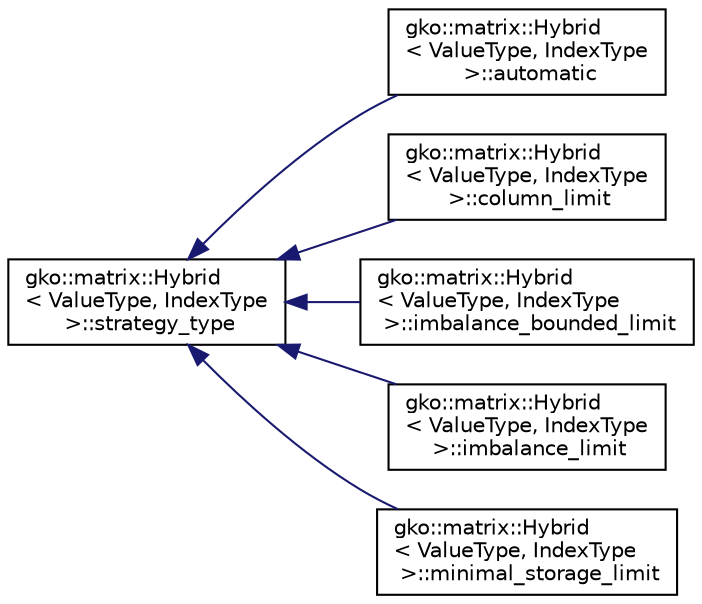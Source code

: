 digraph "Graphical Class Hierarchy"
{
 // INTERACTIVE_SVG=YES
  edge [fontname="Helvetica",fontsize="10",labelfontname="Helvetica",labelfontsize="10"];
  node [fontname="Helvetica",fontsize="10",shape=record];
  rankdir="LR";
  Node1 [label="gko::matrix::Hybrid\l\< ValueType, IndexType\l \>::strategy_type",height=0.2,width=0.4,color="black", fillcolor="white", style="filled",URL="$classgko_1_1matrix_1_1Hybrid_1_1strategy__type.html",tooltip="strategy_type is to decide how to set the hybrid config. "];
  Node1 -> Node2 [dir="back",color="midnightblue",fontsize="10",style="solid",fontname="Helvetica"];
  Node2 [label="gko::matrix::Hybrid\l\< ValueType, IndexType\l \>::automatic",height=0.2,width=0.4,color="black", fillcolor="white", style="filled",URL="$classgko_1_1matrix_1_1Hybrid_1_1automatic.html",tooltip="automatic is a stratgy_type which decides the number of stored elements per row of the ell part autom..."];
  Node1 -> Node3 [dir="back",color="midnightblue",fontsize="10",style="solid",fontname="Helvetica"];
  Node3 [label="gko::matrix::Hybrid\l\< ValueType, IndexType\l \>::column_limit",height=0.2,width=0.4,color="black", fillcolor="white", style="filled",URL="$classgko_1_1matrix_1_1Hybrid_1_1column__limit.html",tooltip="column_limit is a strategy_type which decides the number of stored elements per row of the ell part b..."];
  Node1 -> Node4 [dir="back",color="midnightblue",fontsize="10",style="solid",fontname="Helvetica"];
  Node4 [label="gko::matrix::Hybrid\l\< ValueType, IndexType\l \>::imbalance_bounded_limit",height=0.2,width=0.4,color="black", fillcolor="white", style="filled",URL="$classgko_1_1matrix_1_1Hybrid_1_1imbalance__bounded__limit.html",tooltip="imbalance_bounded_limit is a stratgy_type which decides the number of stored elements per row of the ..."];
  Node1 -> Node5 [dir="back",color="midnightblue",fontsize="10",style="solid",fontname="Helvetica"];
  Node5 [label="gko::matrix::Hybrid\l\< ValueType, IndexType\l \>::imbalance_limit",height=0.2,width=0.4,color="black", fillcolor="white", style="filled",URL="$classgko_1_1matrix_1_1Hybrid_1_1imbalance__limit.html",tooltip="imbalance_limit is a strategy_type which decides the number of stored elements per row of the ell par..."];
  Node1 -> Node6 [dir="back",color="midnightblue",fontsize="10",style="solid",fontname="Helvetica"];
  Node6 [label="gko::matrix::Hybrid\l\< ValueType, IndexType\l \>::minimal_storage_limit",height=0.2,width=0.4,color="black", fillcolor="white", style="filled",URL="$classgko_1_1matrix_1_1Hybrid_1_1minimal__storage__limit.html",tooltip="minimal_storage_limit is a stratgy_type which decides the number of stored elements per row of the el..."];
}
